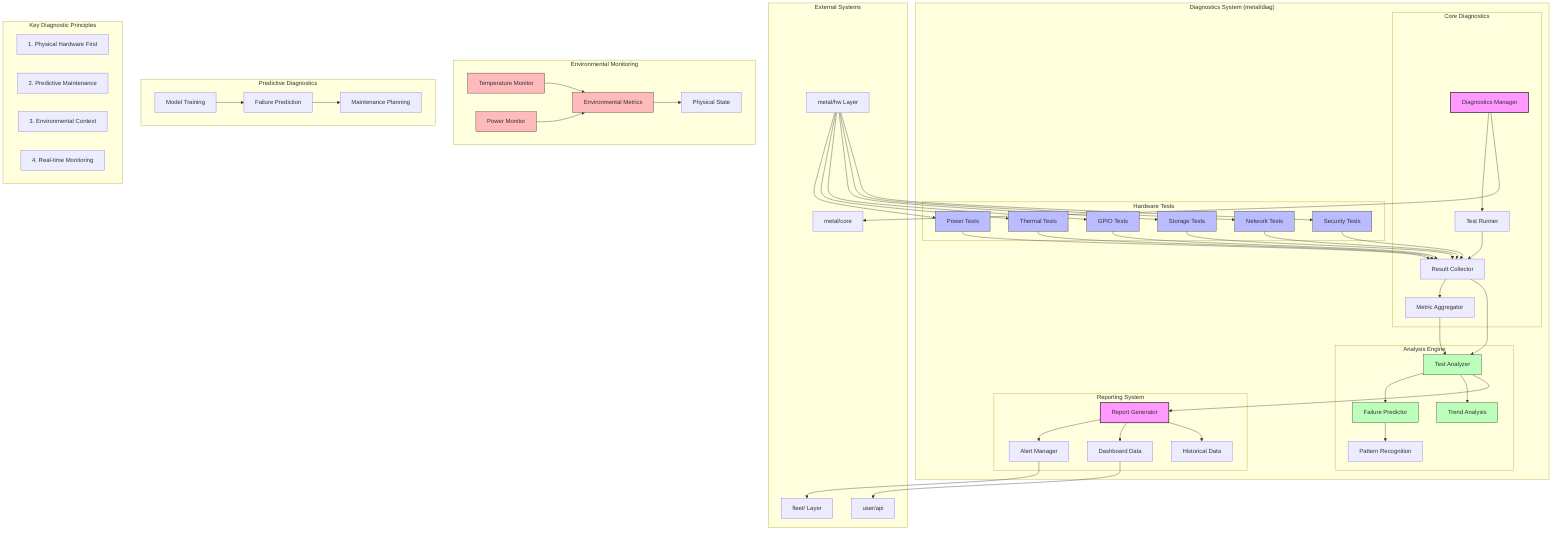 graph TB
    %% Diagnostics System Overview
    subgraph DiagSystem["Diagnostics System (metal/diag)"]
        direction TB
        
        %% Core Diagnostics
        subgraph CoreDiag["Core Diagnostics"]
            diagManager["Diagnostics Manager"]
            testRunner["Test Runner"]
            resultCollector["Result Collector"]
            metricAggregator["Metric Aggregator"]
            
            diagManager --> testRunner
            testRunner --> resultCollector
            resultCollector --> metricAggregator
        end

        %% Hardware Tests
        subgraph HWTests["Hardware Tests"]
            powerTests["Power Tests"]
            thermalTests["Thermal Tests"]
            gpioTests["GPIO Tests"]
            storageTests["Storage Tests"]
            networkTests["Network Tests"]
            securityTests["Security Tests"]
        end

        %% Analysis Engine
        subgraph Analysis["Analysis Engine"]
            analyzer["Test Analyzer"]
            predictor["Failure Predictor"]
            trends["Trend Analysis"]
            patterns["Pattern Recognition"]
            
            analyzer --> predictor
            analyzer --> trends
            predictor --> patterns
        end

        %% Reporting System
        subgraph Reporting["Reporting System"]
            reporter["Report Generator"]
            alerts["Alert Manager"]
            dashboard["Dashboard Data"]
            history["Historical Data"]
            
            reporter --> alerts
            reporter --> dashboard
            reporter --> history
        end
    end

    %% External Systems
    subgraph ExternalSystems["External Systems"]
        hwLayer["metal/hw Layer"]
        metalCore["metal/core"]
        fleetMgr["fleet/ Layer"]
        userAPI["user/api"]
    end

    %% Test Flows
    hwLayer --> powerTests
    hwLayer --> thermalTests
    hwLayer --> gpioTests
    hwLayer --> storageTests
    hwLayer --> networkTests
    hwLayer --> securityTests

    %% Result Flows
    powerTests --> resultCollector
    thermalTests --> resultCollector
    gpioTests --> resultCollector
    storageTests --> resultCollector
    networkTests --> resultCollector
    securityTests --> resultCollector

    %% Analysis Flows
    resultCollector --> analyzer
    metricAggregator --> analyzer
    analyzer --> reporter

    %% Integration Flows
    diagManager --> metalCore
    alerts --> fleetMgr
    dashboard --> userAPI

    %% Environmental Monitors
    subgraph Environment["Environmental Monitoring"]
        tempMonitor["Temperature Monitor"]
        powerMonitor["Power Monitor"]
        envMetrics["Environmental Metrics"]
        physicalState["Physical State"]
        
        tempMonitor --> envMetrics
        powerMonitor --> envMetrics
        envMetrics --> physicalState
    end

    %% Predictive Diagnostics
    subgraph Predictive["Predictive Diagnostics"]
        modelTraining["Model Training"]
        failurePrediction["Failure Prediction"]
        maintenance["Maintenance Planning"]
        
        modelTraining --> failurePrediction
        failurePrediction --> maintenance
    end

    %% Style Definitions
    classDef primary fill:#f9f,stroke:#333,stroke-width:2px
    classDef test fill:#bbf,stroke:#333,stroke-width:1px
    classDef analysis fill:#bfb,stroke:#333,stroke-width:1px
    classDef monitor fill:#fbb,stroke:#333,stroke-width:1px

    class diagManager,reporter primary
    class powerTests,thermalTests,gpioTests,storageTests,networkTests,securityTests test
    class analyzer,predictor,trends analysis
    class tempMonitor,powerMonitor,envMetrics monitor

    %% Notes
    subgraph Notes["Key Diagnostic Principles"]
        note1["1. Physical Hardware First"]
        note2["2. Predictive Maintenance"]
        note3["3. Environmental Context"]
        note4["4. Real-time Monitoring"]
    end